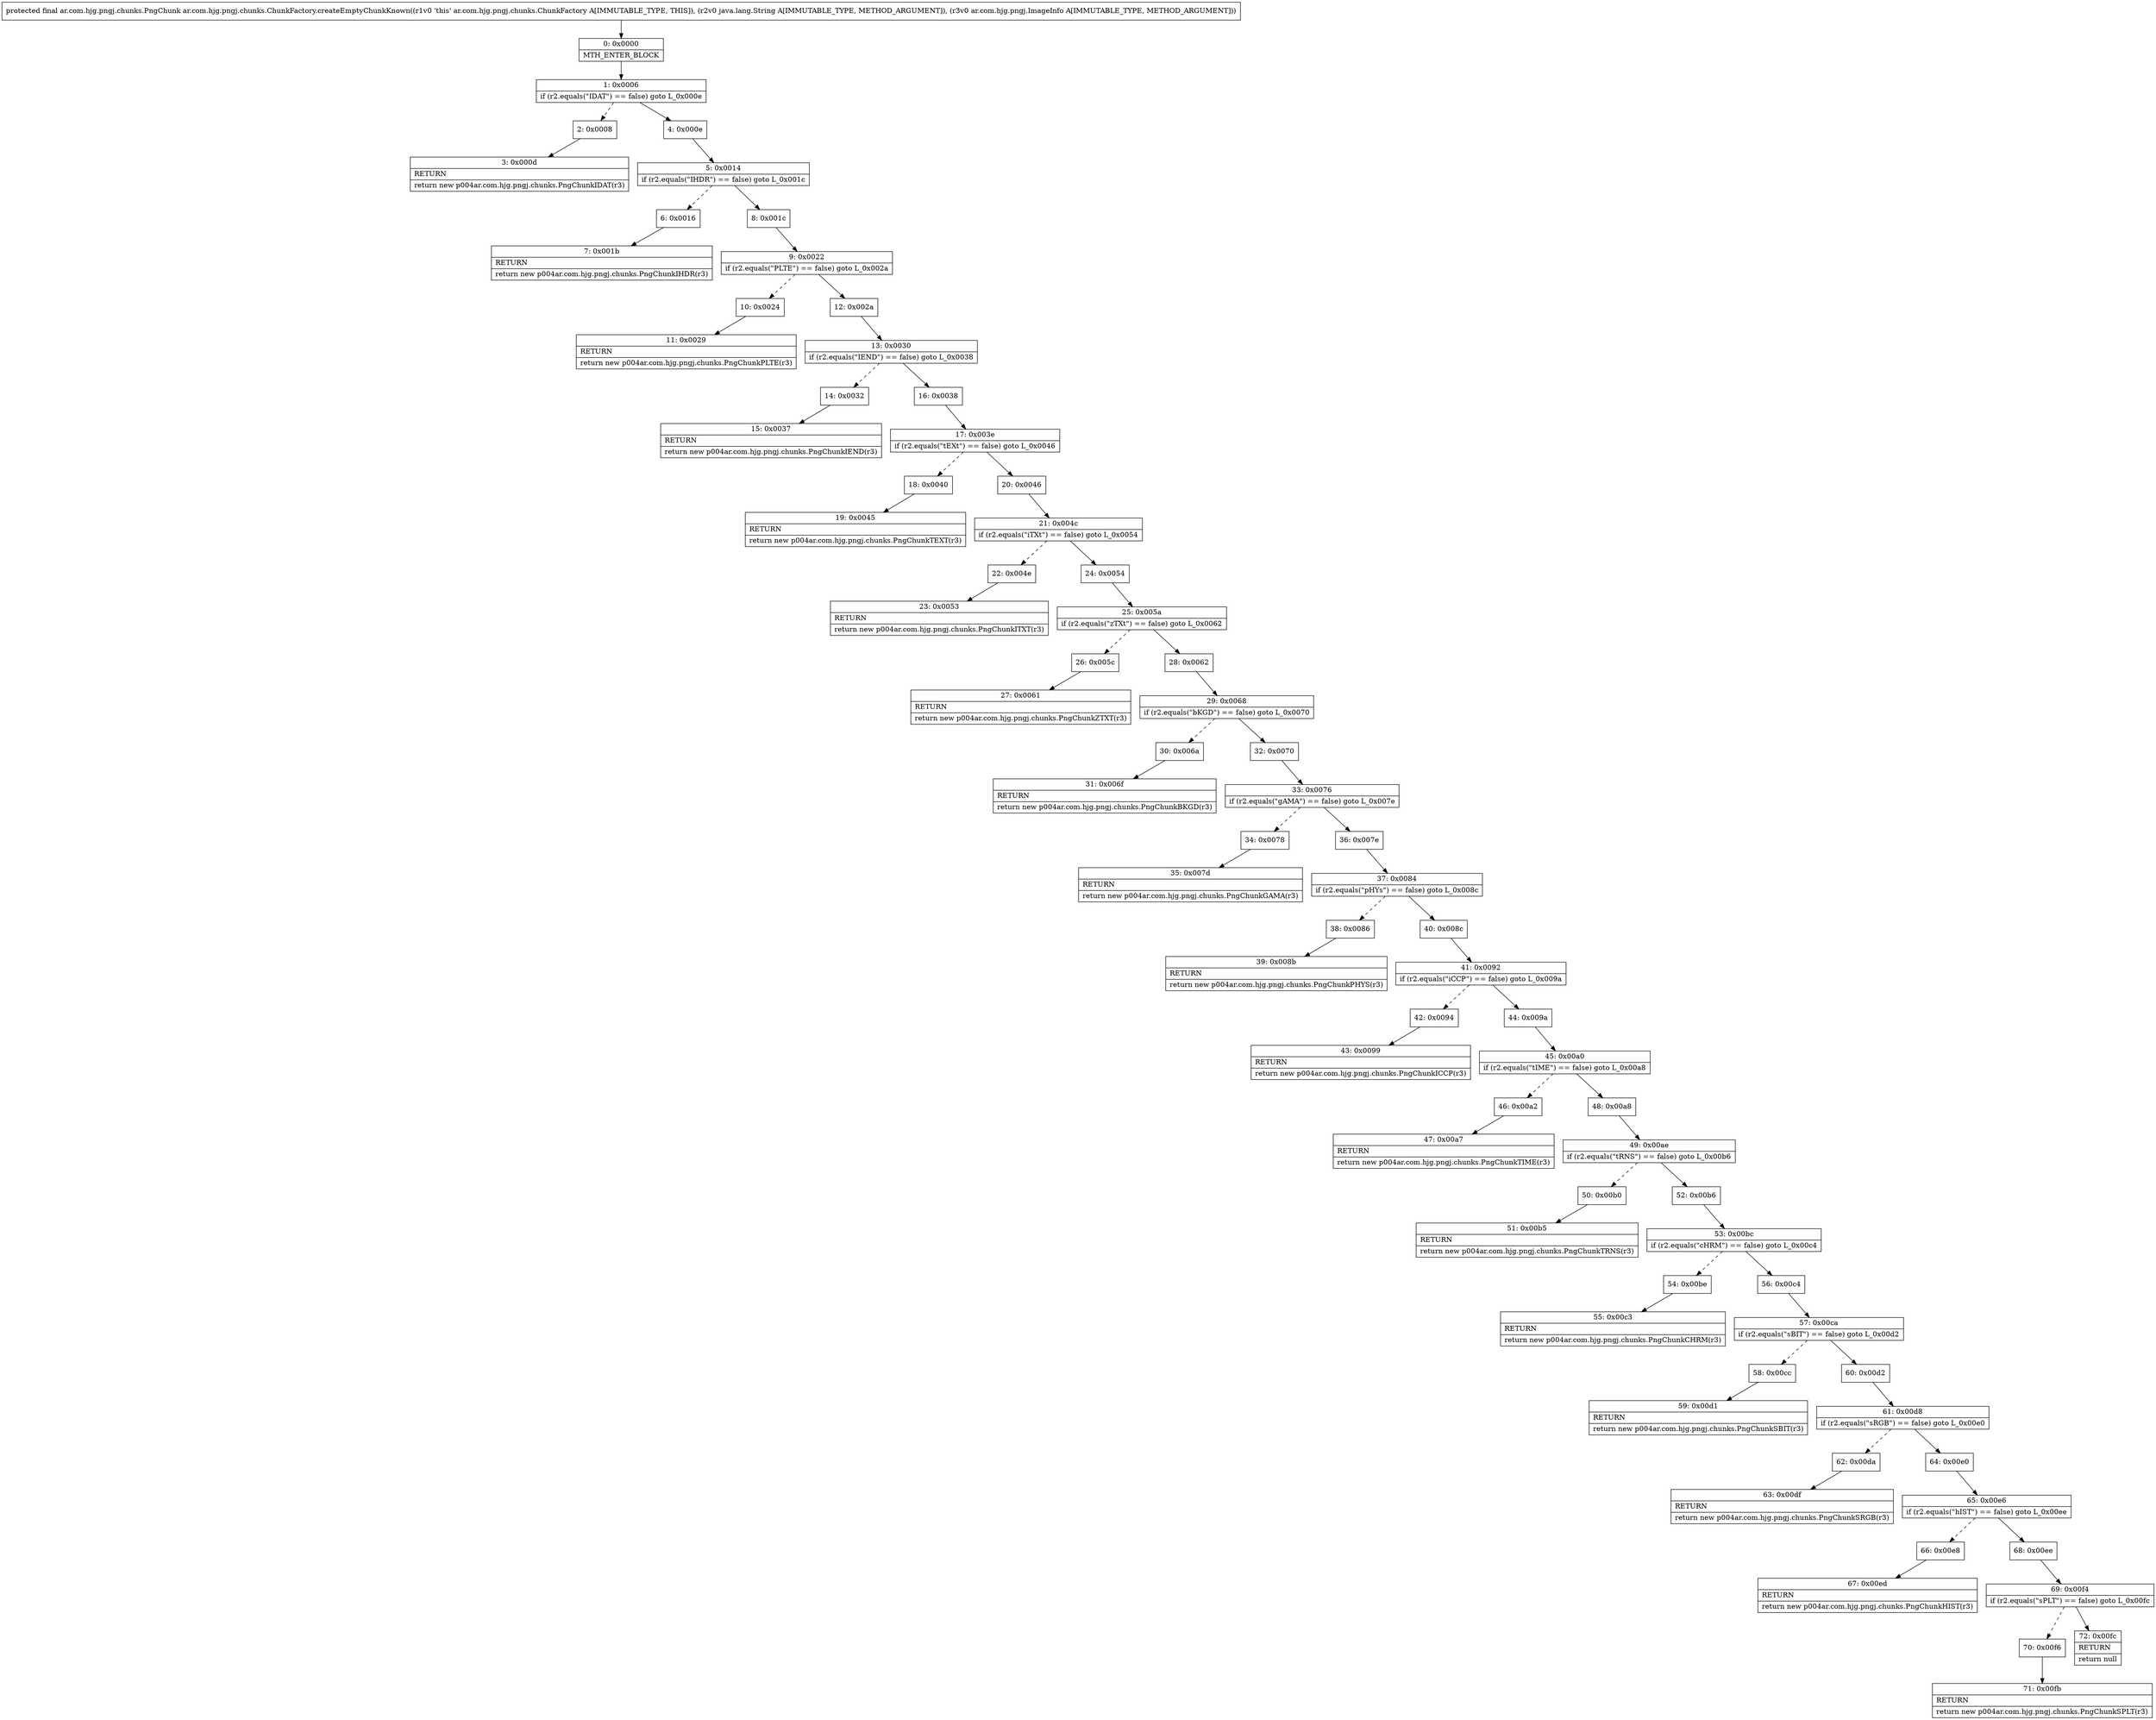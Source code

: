 digraph "CFG forar.com.hjg.pngj.chunks.ChunkFactory.createEmptyChunkKnown(Ljava\/lang\/String;Lar\/com\/hjg\/pngj\/ImageInfo;)Lar\/com\/hjg\/pngj\/chunks\/PngChunk;" {
Node_0 [shape=record,label="{0\:\ 0x0000|MTH_ENTER_BLOCK\l}"];
Node_1 [shape=record,label="{1\:\ 0x0006|if (r2.equals(\"IDAT\") == false) goto L_0x000e\l}"];
Node_2 [shape=record,label="{2\:\ 0x0008}"];
Node_3 [shape=record,label="{3\:\ 0x000d|RETURN\l|return new p004ar.com.hjg.pngj.chunks.PngChunkIDAT(r3)\l}"];
Node_4 [shape=record,label="{4\:\ 0x000e}"];
Node_5 [shape=record,label="{5\:\ 0x0014|if (r2.equals(\"IHDR\") == false) goto L_0x001c\l}"];
Node_6 [shape=record,label="{6\:\ 0x0016}"];
Node_7 [shape=record,label="{7\:\ 0x001b|RETURN\l|return new p004ar.com.hjg.pngj.chunks.PngChunkIHDR(r3)\l}"];
Node_8 [shape=record,label="{8\:\ 0x001c}"];
Node_9 [shape=record,label="{9\:\ 0x0022|if (r2.equals(\"PLTE\") == false) goto L_0x002a\l}"];
Node_10 [shape=record,label="{10\:\ 0x0024}"];
Node_11 [shape=record,label="{11\:\ 0x0029|RETURN\l|return new p004ar.com.hjg.pngj.chunks.PngChunkPLTE(r3)\l}"];
Node_12 [shape=record,label="{12\:\ 0x002a}"];
Node_13 [shape=record,label="{13\:\ 0x0030|if (r2.equals(\"IEND\") == false) goto L_0x0038\l}"];
Node_14 [shape=record,label="{14\:\ 0x0032}"];
Node_15 [shape=record,label="{15\:\ 0x0037|RETURN\l|return new p004ar.com.hjg.pngj.chunks.PngChunkIEND(r3)\l}"];
Node_16 [shape=record,label="{16\:\ 0x0038}"];
Node_17 [shape=record,label="{17\:\ 0x003e|if (r2.equals(\"tEXt\") == false) goto L_0x0046\l}"];
Node_18 [shape=record,label="{18\:\ 0x0040}"];
Node_19 [shape=record,label="{19\:\ 0x0045|RETURN\l|return new p004ar.com.hjg.pngj.chunks.PngChunkTEXT(r3)\l}"];
Node_20 [shape=record,label="{20\:\ 0x0046}"];
Node_21 [shape=record,label="{21\:\ 0x004c|if (r2.equals(\"iTXt\") == false) goto L_0x0054\l}"];
Node_22 [shape=record,label="{22\:\ 0x004e}"];
Node_23 [shape=record,label="{23\:\ 0x0053|RETURN\l|return new p004ar.com.hjg.pngj.chunks.PngChunkITXT(r3)\l}"];
Node_24 [shape=record,label="{24\:\ 0x0054}"];
Node_25 [shape=record,label="{25\:\ 0x005a|if (r2.equals(\"zTXt\") == false) goto L_0x0062\l}"];
Node_26 [shape=record,label="{26\:\ 0x005c}"];
Node_27 [shape=record,label="{27\:\ 0x0061|RETURN\l|return new p004ar.com.hjg.pngj.chunks.PngChunkZTXT(r3)\l}"];
Node_28 [shape=record,label="{28\:\ 0x0062}"];
Node_29 [shape=record,label="{29\:\ 0x0068|if (r2.equals(\"bKGD\") == false) goto L_0x0070\l}"];
Node_30 [shape=record,label="{30\:\ 0x006a}"];
Node_31 [shape=record,label="{31\:\ 0x006f|RETURN\l|return new p004ar.com.hjg.pngj.chunks.PngChunkBKGD(r3)\l}"];
Node_32 [shape=record,label="{32\:\ 0x0070}"];
Node_33 [shape=record,label="{33\:\ 0x0076|if (r2.equals(\"gAMA\") == false) goto L_0x007e\l}"];
Node_34 [shape=record,label="{34\:\ 0x0078}"];
Node_35 [shape=record,label="{35\:\ 0x007d|RETURN\l|return new p004ar.com.hjg.pngj.chunks.PngChunkGAMA(r3)\l}"];
Node_36 [shape=record,label="{36\:\ 0x007e}"];
Node_37 [shape=record,label="{37\:\ 0x0084|if (r2.equals(\"pHYs\") == false) goto L_0x008c\l}"];
Node_38 [shape=record,label="{38\:\ 0x0086}"];
Node_39 [shape=record,label="{39\:\ 0x008b|RETURN\l|return new p004ar.com.hjg.pngj.chunks.PngChunkPHYS(r3)\l}"];
Node_40 [shape=record,label="{40\:\ 0x008c}"];
Node_41 [shape=record,label="{41\:\ 0x0092|if (r2.equals(\"iCCP\") == false) goto L_0x009a\l}"];
Node_42 [shape=record,label="{42\:\ 0x0094}"];
Node_43 [shape=record,label="{43\:\ 0x0099|RETURN\l|return new p004ar.com.hjg.pngj.chunks.PngChunkICCP(r3)\l}"];
Node_44 [shape=record,label="{44\:\ 0x009a}"];
Node_45 [shape=record,label="{45\:\ 0x00a0|if (r2.equals(\"tIME\") == false) goto L_0x00a8\l}"];
Node_46 [shape=record,label="{46\:\ 0x00a2}"];
Node_47 [shape=record,label="{47\:\ 0x00a7|RETURN\l|return new p004ar.com.hjg.pngj.chunks.PngChunkTIME(r3)\l}"];
Node_48 [shape=record,label="{48\:\ 0x00a8}"];
Node_49 [shape=record,label="{49\:\ 0x00ae|if (r2.equals(\"tRNS\") == false) goto L_0x00b6\l}"];
Node_50 [shape=record,label="{50\:\ 0x00b0}"];
Node_51 [shape=record,label="{51\:\ 0x00b5|RETURN\l|return new p004ar.com.hjg.pngj.chunks.PngChunkTRNS(r3)\l}"];
Node_52 [shape=record,label="{52\:\ 0x00b6}"];
Node_53 [shape=record,label="{53\:\ 0x00bc|if (r2.equals(\"cHRM\") == false) goto L_0x00c4\l}"];
Node_54 [shape=record,label="{54\:\ 0x00be}"];
Node_55 [shape=record,label="{55\:\ 0x00c3|RETURN\l|return new p004ar.com.hjg.pngj.chunks.PngChunkCHRM(r3)\l}"];
Node_56 [shape=record,label="{56\:\ 0x00c4}"];
Node_57 [shape=record,label="{57\:\ 0x00ca|if (r2.equals(\"sBIT\") == false) goto L_0x00d2\l}"];
Node_58 [shape=record,label="{58\:\ 0x00cc}"];
Node_59 [shape=record,label="{59\:\ 0x00d1|RETURN\l|return new p004ar.com.hjg.pngj.chunks.PngChunkSBIT(r3)\l}"];
Node_60 [shape=record,label="{60\:\ 0x00d2}"];
Node_61 [shape=record,label="{61\:\ 0x00d8|if (r2.equals(\"sRGB\") == false) goto L_0x00e0\l}"];
Node_62 [shape=record,label="{62\:\ 0x00da}"];
Node_63 [shape=record,label="{63\:\ 0x00df|RETURN\l|return new p004ar.com.hjg.pngj.chunks.PngChunkSRGB(r3)\l}"];
Node_64 [shape=record,label="{64\:\ 0x00e0}"];
Node_65 [shape=record,label="{65\:\ 0x00e6|if (r2.equals(\"hIST\") == false) goto L_0x00ee\l}"];
Node_66 [shape=record,label="{66\:\ 0x00e8}"];
Node_67 [shape=record,label="{67\:\ 0x00ed|RETURN\l|return new p004ar.com.hjg.pngj.chunks.PngChunkHIST(r3)\l}"];
Node_68 [shape=record,label="{68\:\ 0x00ee}"];
Node_69 [shape=record,label="{69\:\ 0x00f4|if (r2.equals(\"sPLT\") == false) goto L_0x00fc\l}"];
Node_70 [shape=record,label="{70\:\ 0x00f6}"];
Node_71 [shape=record,label="{71\:\ 0x00fb|RETURN\l|return new p004ar.com.hjg.pngj.chunks.PngChunkSPLT(r3)\l}"];
Node_72 [shape=record,label="{72\:\ 0x00fc|RETURN\l|return null\l}"];
MethodNode[shape=record,label="{protected final ar.com.hjg.pngj.chunks.PngChunk ar.com.hjg.pngj.chunks.ChunkFactory.createEmptyChunkKnown((r1v0 'this' ar.com.hjg.pngj.chunks.ChunkFactory A[IMMUTABLE_TYPE, THIS]), (r2v0 java.lang.String A[IMMUTABLE_TYPE, METHOD_ARGUMENT]), (r3v0 ar.com.hjg.pngj.ImageInfo A[IMMUTABLE_TYPE, METHOD_ARGUMENT])) }"];
MethodNode -> Node_0;
Node_0 -> Node_1;
Node_1 -> Node_2[style=dashed];
Node_1 -> Node_4;
Node_2 -> Node_3;
Node_4 -> Node_5;
Node_5 -> Node_6[style=dashed];
Node_5 -> Node_8;
Node_6 -> Node_7;
Node_8 -> Node_9;
Node_9 -> Node_10[style=dashed];
Node_9 -> Node_12;
Node_10 -> Node_11;
Node_12 -> Node_13;
Node_13 -> Node_14[style=dashed];
Node_13 -> Node_16;
Node_14 -> Node_15;
Node_16 -> Node_17;
Node_17 -> Node_18[style=dashed];
Node_17 -> Node_20;
Node_18 -> Node_19;
Node_20 -> Node_21;
Node_21 -> Node_22[style=dashed];
Node_21 -> Node_24;
Node_22 -> Node_23;
Node_24 -> Node_25;
Node_25 -> Node_26[style=dashed];
Node_25 -> Node_28;
Node_26 -> Node_27;
Node_28 -> Node_29;
Node_29 -> Node_30[style=dashed];
Node_29 -> Node_32;
Node_30 -> Node_31;
Node_32 -> Node_33;
Node_33 -> Node_34[style=dashed];
Node_33 -> Node_36;
Node_34 -> Node_35;
Node_36 -> Node_37;
Node_37 -> Node_38[style=dashed];
Node_37 -> Node_40;
Node_38 -> Node_39;
Node_40 -> Node_41;
Node_41 -> Node_42[style=dashed];
Node_41 -> Node_44;
Node_42 -> Node_43;
Node_44 -> Node_45;
Node_45 -> Node_46[style=dashed];
Node_45 -> Node_48;
Node_46 -> Node_47;
Node_48 -> Node_49;
Node_49 -> Node_50[style=dashed];
Node_49 -> Node_52;
Node_50 -> Node_51;
Node_52 -> Node_53;
Node_53 -> Node_54[style=dashed];
Node_53 -> Node_56;
Node_54 -> Node_55;
Node_56 -> Node_57;
Node_57 -> Node_58[style=dashed];
Node_57 -> Node_60;
Node_58 -> Node_59;
Node_60 -> Node_61;
Node_61 -> Node_62[style=dashed];
Node_61 -> Node_64;
Node_62 -> Node_63;
Node_64 -> Node_65;
Node_65 -> Node_66[style=dashed];
Node_65 -> Node_68;
Node_66 -> Node_67;
Node_68 -> Node_69;
Node_69 -> Node_70[style=dashed];
Node_69 -> Node_72;
Node_70 -> Node_71;
}

